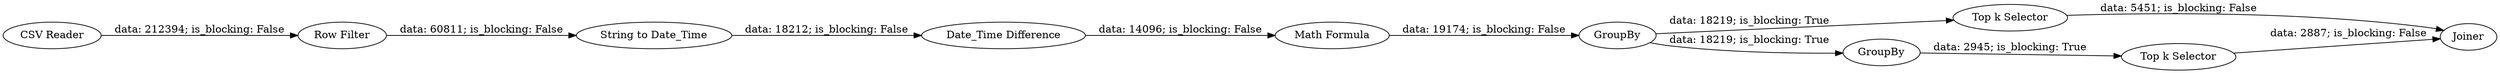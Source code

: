 digraph {
	"1364446508071630261_5" [label="Math Formula"]
	"1364446508071630261_4" [label="Date_Time Difference"]
	"1364446508071630261_3" [label="String to Date_Time"]
	"1364446508071630261_2" [label="Row Filter"]
	"1364446508071630261_10" [label=Joiner]
	"1364446508071630261_7" [label="Top k Selector"]
	"1364446508071630261_6" [label=GroupBy]
	"1364446508071630261_8" [label=GroupBy]
	"1364446508071630261_9" [label="Top k Selector"]
	"1364446508071630261_1" [label="CSV Reader"]
	"1364446508071630261_8" -> "1364446508071630261_9" [label="data: 2945; is_blocking: True"]
	"1364446508071630261_6" -> "1364446508071630261_7" [label="data: 18219; is_blocking: True"]
	"1364446508071630261_2" -> "1364446508071630261_3" [label="data: 60811; is_blocking: False"]
	"1364446508071630261_1" -> "1364446508071630261_2" [label="data: 212394; is_blocking: False"]
	"1364446508071630261_6" -> "1364446508071630261_8" [label="data: 18219; is_blocking: True"]
	"1364446508071630261_3" -> "1364446508071630261_4" [label="data: 18212; is_blocking: False"]
	"1364446508071630261_9" -> "1364446508071630261_10" [label="data: 2887; is_blocking: False"]
	"1364446508071630261_5" -> "1364446508071630261_6" [label="data: 19174; is_blocking: False"]
	"1364446508071630261_4" -> "1364446508071630261_5" [label="data: 14096; is_blocking: False"]
	"1364446508071630261_7" -> "1364446508071630261_10" [label="data: 5451; is_blocking: False"]
	rankdir=LR
}
